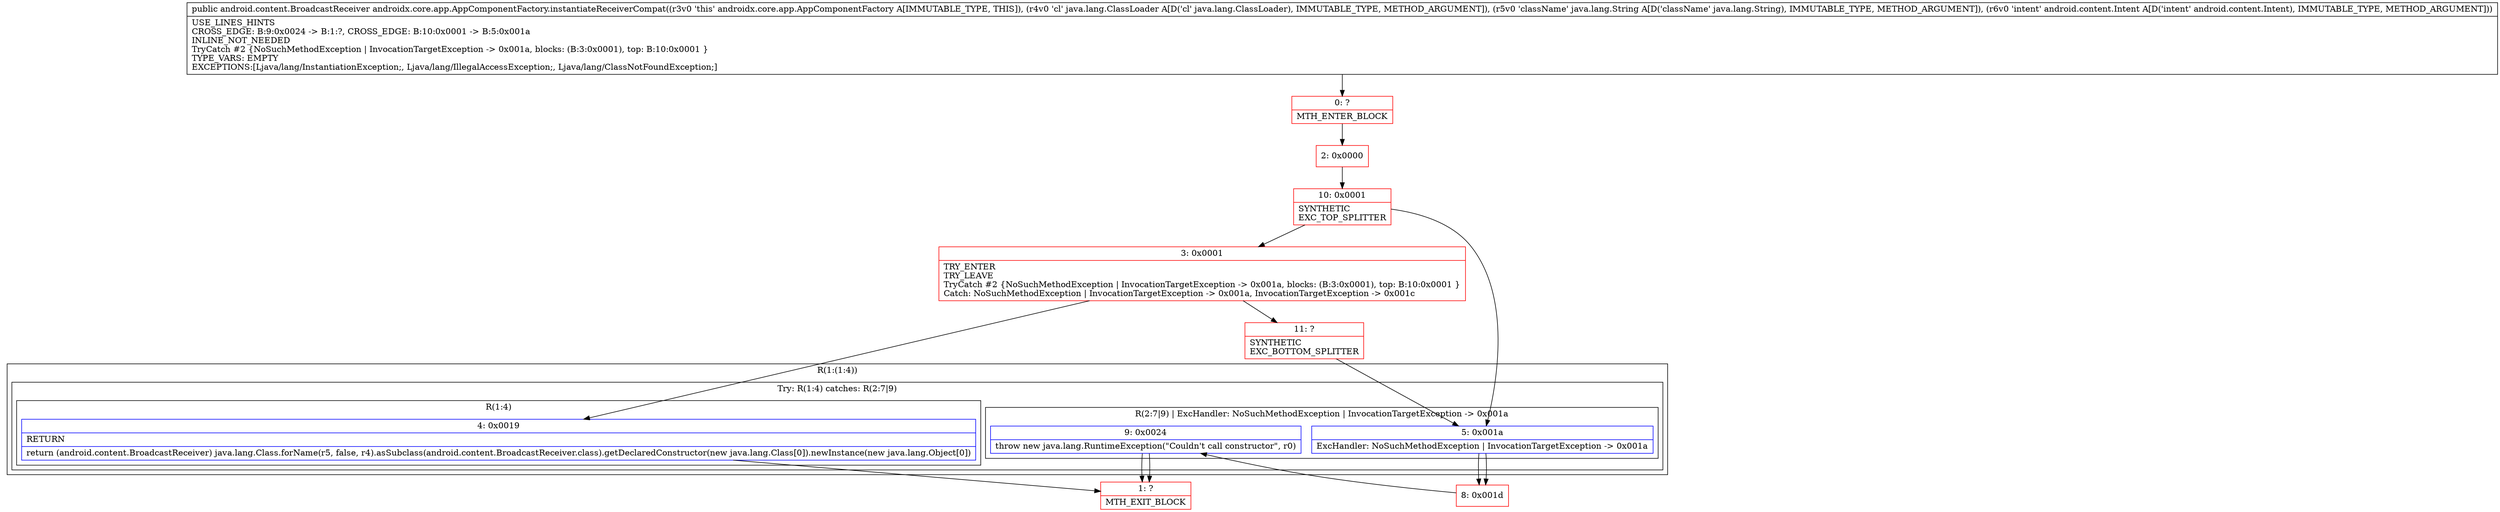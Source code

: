digraph "CFG forandroidx.core.app.AppComponentFactory.instantiateReceiverCompat(Ljava\/lang\/ClassLoader;Ljava\/lang\/String;Landroid\/content\/Intent;)Landroid\/content\/BroadcastReceiver;" {
subgraph cluster_Region_99043683 {
label = "R(1:(1:4))";
node [shape=record,color=blue];
subgraph cluster_TryCatchRegion_1916022239 {
label = "Try: R(1:4) catches: R(2:7|9)";
node [shape=record,color=blue];
subgraph cluster_Region_434837788 {
label = "R(1:4)";
node [shape=record,color=blue];
Node_4 [shape=record,label="{4\:\ 0x0019|RETURN\l|return (android.content.BroadcastReceiver) java.lang.Class.forName(r5, false, r4).asSubclass(android.content.BroadcastReceiver.class).getDeclaredConstructor(new java.lang.Class[0]).newInstance(new java.lang.Object[0])\l}"];
}
subgraph cluster_Region_1534646426 {
label = "R(2:7|9) | ExcHandler: NoSuchMethodException \| InvocationTargetException \-\> 0x001a\l";
node [shape=record,color=blue];
Node_5 [shape=record,label="{5\:\ 0x001a|ExcHandler: NoSuchMethodException \| InvocationTargetException \-\> 0x001a\l}"];
Node_9 [shape=record,label="{9\:\ 0x0024|throw new java.lang.RuntimeException(\"Couldn't call constructor\", r0)\l}"];
}
}
}
subgraph cluster_Region_1534646426 {
label = "R(2:7|9) | ExcHandler: NoSuchMethodException \| InvocationTargetException \-\> 0x001a\l";
node [shape=record,color=blue];
Node_5 [shape=record,label="{5\:\ 0x001a|ExcHandler: NoSuchMethodException \| InvocationTargetException \-\> 0x001a\l}"];
Node_9 [shape=record,label="{9\:\ 0x0024|throw new java.lang.RuntimeException(\"Couldn't call constructor\", r0)\l}"];
}
Node_0 [shape=record,color=red,label="{0\:\ ?|MTH_ENTER_BLOCK\l}"];
Node_2 [shape=record,color=red,label="{2\:\ 0x0000}"];
Node_10 [shape=record,color=red,label="{10\:\ 0x0001|SYNTHETIC\lEXC_TOP_SPLITTER\l}"];
Node_3 [shape=record,color=red,label="{3\:\ 0x0001|TRY_ENTER\lTRY_LEAVE\lTryCatch #2 \{NoSuchMethodException \| InvocationTargetException \-\> 0x001a, blocks: (B:3:0x0001), top: B:10:0x0001 \}\lCatch: NoSuchMethodException \| InvocationTargetException \-\> 0x001a, InvocationTargetException \-\> 0x001c\l}"];
Node_1 [shape=record,color=red,label="{1\:\ ?|MTH_EXIT_BLOCK\l}"];
Node_11 [shape=record,color=red,label="{11\:\ ?|SYNTHETIC\lEXC_BOTTOM_SPLITTER\l}"];
Node_8 [shape=record,color=red,label="{8\:\ 0x001d}"];
MethodNode[shape=record,label="{public android.content.BroadcastReceiver androidx.core.app.AppComponentFactory.instantiateReceiverCompat((r3v0 'this' androidx.core.app.AppComponentFactory A[IMMUTABLE_TYPE, THIS]), (r4v0 'cl' java.lang.ClassLoader A[D('cl' java.lang.ClassLoader), IMMUTABLE_TYPE, METHOD_ARGUMENT]), (r5v0 'className' java.lang.String A[D('className' java.lang.String), IMMUTABLE_TYPE, METHOD_ARGUMENT]), (r6v0 'intent' android.content.Intent A[D('intent' android.content.Intent), IMMUTABLE_TYPE, METHOD_ARGUMENT]))  | USE_LINES_HINTS\lCROSS_EDGE: B:9:0x0024 \-\> B:1:?, CROSS_EDGE: B:10:0x0001 \-\> B:5:0x001a\lINLINE_NOT_NEEDED\lTryCatch #2 \{NoSuchMethodException \| InvocationTargetException \-\> 0x001a, blocks: (B:3:0x0001), top: B:10:0x0001 \}\lTYPE_VARS: EMPTY\lEXCEPTIONS:[Ljava\/lang\/InstantiationException;, Ljava\/lang\/IllegalAccessException;, Ljava\/lang\/ClassNotFoundException;]\l}"];
MethodNode -> Node_0;Node_4 -> Node_1;
Node_5 -> Node_8;
Node_9 -> Node_1;
Node_5 -> Node_8;
Node_9 -> Node_1;
Node_0 -> Node_2;
Node_2 -> Node_10;
Node_10 -> Node_3;
Node_10 -> Node_5;
Node_3 -> Node_4;
Node_3 -> Node_11;
Node_11 -> Node_5;
Node_8 -> Node_9;
}

